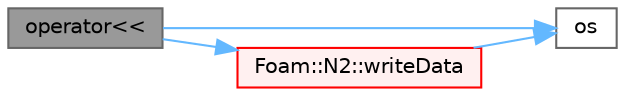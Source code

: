 digraph "operator&lt;&lt;"
{
 // LATEX_PDF_SIZE
  bgcolor="transparent";
  edge [fontname=Helvetica,fontsize=10,labelfontname=Helvetica,labelfontsize=10];
  node [fontname=Helvetica,fontsize=10,shape=box,height=0.2,width=0.4];
  rankdir="LR";
  Node1 [id="Node000001",label="operator\<\<",height=0.2,width=0.4,color="gray40", fillcolor="grey60", style="filled", fontcolor="black",tooltip=" "];
  Node1 -> Node2 [id="edge1_Node000001_Node000002",color="steelblue1",style="solid",tooltip=" "];
  Node2 [id="Node000002",label="os",height=0.2,width=0.4,color="grey40", fillcolor="white", style="filled",URL="$faMeshWriteEdgesOBJ_8H.html#abea05d50bd7259b44f2002c0382ba13e",tooltip=" "];
  Node1 -> Node3 [id="edge2_Node000001_Node000003",color="steelblue1",style="solid",tooltip=" "];
  Node3 [id="Node000003",label="Foam::N2::writeData",height=0.2,width=0.4,color="red", fillcolor="#FFF0F0", style="filled",URL="$classFoam_1_1N2.html#a4a9a5e81ef203c89a365d47f0acc39b9",tooltip=" "];
  Node3 -> Node2 [id="edge3_Node000003_Node000002",color="steelblue1",style="solid",tooltip=" "];
}
